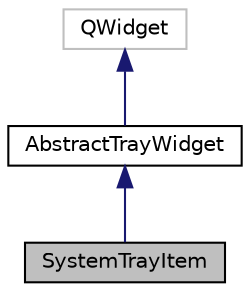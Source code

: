 digraph "SystemTrayItem"
{
  edge [fontname="Helvetica",fontsize="10",labelfontname="Helvetica",labelfontsize="10"];
  node [fontname="Helvetica",fontsize="10",shape=record];
  Node3 [label="SystemTrayItem",height=0.2,width=0.4,color="black", fillcolor="grey75", style="filled", fontcolor="black"];
  Node4 -> Node3 [dir="back",color="midnightblue",fontsize="10",style="solid",fontname="Helvetica"];
  Node4 [label="AbstractTrayWidget",height=0.2,width=0.4,color="black", fillcolor="white", style="filled",URL="$class_abstract_tray_widget.html"];
  Node5 -> Node4 [dir="back",color="midnightblue",fontsize="10",style="solid",fontname="Helvetica"];
  Node5 [label="QWidget",height=0.2,width=0.4,color="grey75", fillcolor="white", style="filled"];
}
